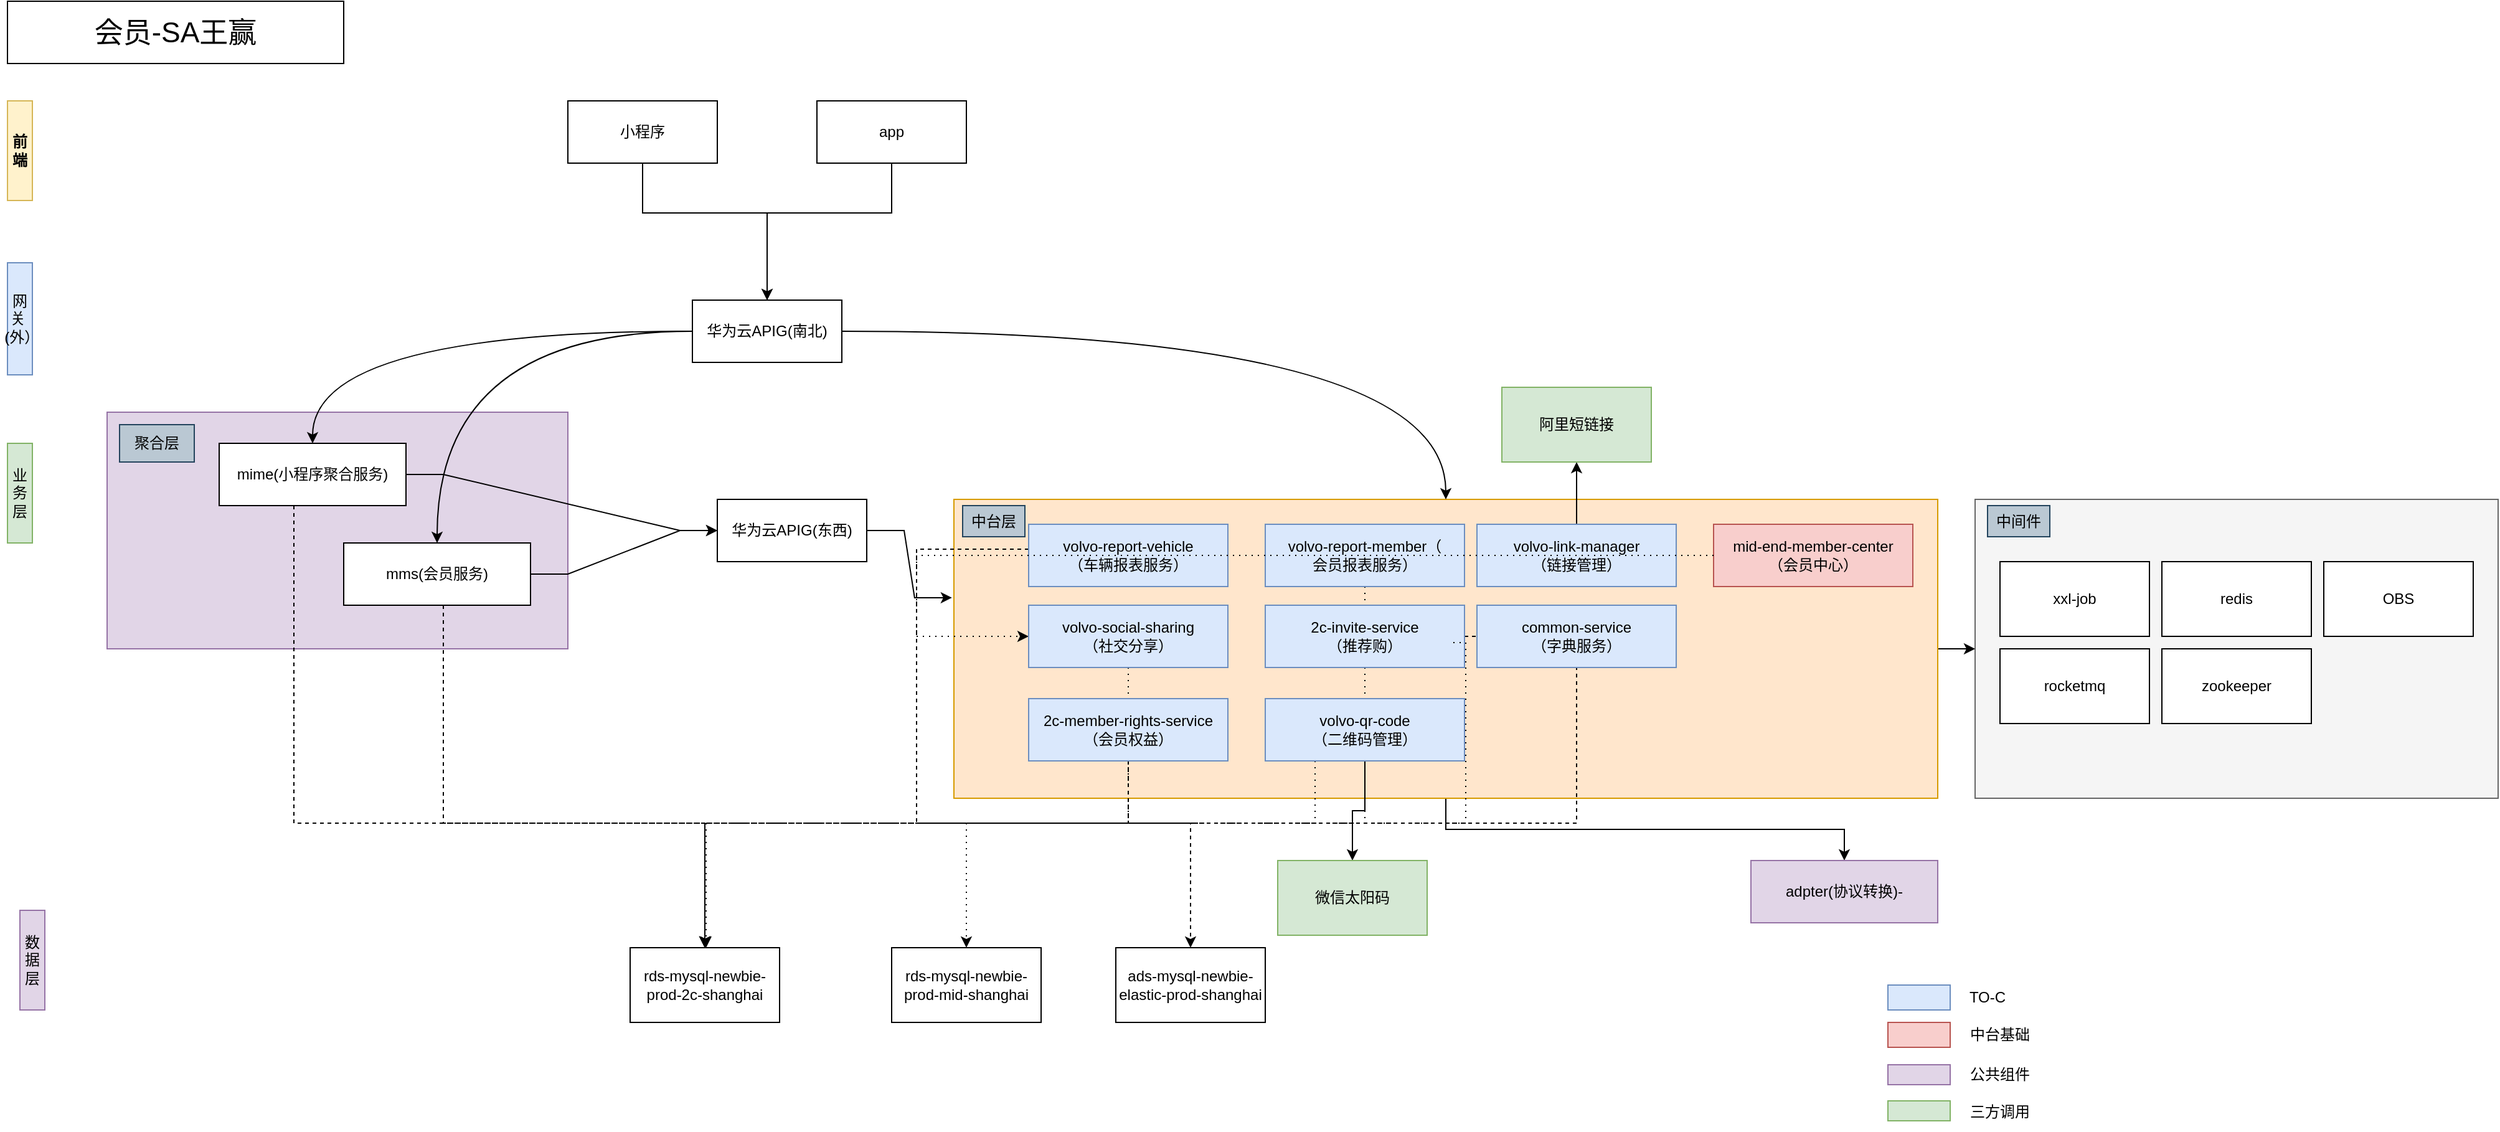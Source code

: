 <mxfile version="21.5.0" type="github">
  <diagram name="Page-1" id="7Pt5JdpYoL4AQ6x-ODm_">
    <mxGraphModel dx="1434" dy="756" grid="1" gridSize="10" guides="1" tooltips="1" connect="1" arrows="1" fold="1" page="1" pageScale="1" pageWidth="850" pageHeight="1100" math="0" shadow="0">
      <root>
        <mxCell id="0" />
        <mxCell id="1" parent="0" />
        <mxCell id="0LMr0z8qecLToZZ3_cOE-45" value="" style="rounded=0;whiteSpace=wrap;html=1;fillColor=#f5f5f5;strokeColor=#666666;fontColor=#333333;" parent="1" vertex="1">
          <mxGeometry x="1650" y="410" width="420" height="240" as="geometry" />
        </mxCell>
        <mxCell id="0LMr0z8qecLToZZ3_cOE-6" value="" style="rounded=0;whiteSpace=wrap;html=1;fillColor=#e1d5e7;strokeColor=#9673a6;" parent="1" vertex="1">
          <mxGeometry x="150" y="340" width="370" height="190" as="geometry" />
        </mxCell>
        <mxCell id="0LMr0z8qecLToZZ3_cOE-47" style="edgeStyle=orthogonalEdgeStyle;rounded=0;orthogonalLoop=1;jettySize=auto;html=1;entryX=0;entryY=0.5;entryDx=0;entryDy=0;" parent="1" source="eS861rJks0ixXEZPdbiH-6" target="0LMr0z8qecLToZZ3_cOE-45" edge="1">
          <mxGeometry relative="1" as="geometry" />
        </mxCell>
        <mxCell id="0LMr0z8qecLToZZ3_cOE-58" style="edgeStyle=orthogonalEdgeStyle;rounded=0;orthogonalLoop=1;jettySize=auto;html=1;" parent="1" source="eS861rJks0ixXEZPdbiH-6" target="0LMr0z8qecLToZZ3_cOE-32" edge="1">
          <mxGeometry relative="1" as="geometry" />
        </mxCell>
        <mxCell id="eS861rJks0ixXEZPdbiH-6" value="" style="rounded=0;whiteSpace=wrap;html=1;fillColor=#ffe6cc;strokeColor=#d79b00;" parent="1" vertex="1">
          <mxGeometry x="830" y="410" width="790" height="240" as="geometry" />
        </mxCell>
        <mxCell id="xkbz179fJwxEYXa0ZDRS-1" value="&lt;b&gt;前端&lt;/b&gt;" style="rounded=0;whiteSpace=wrap;html=1;fillColor=#fff2cc;strokeColor=#d6b656;" parent="1" vertex="1">
          <mxGeometry x="70" y="90" width="20" height="80" as="geometry" />
        </mxCell>
        <mxCell id="eS861rJks0ixXEZPdbiH-8" style="edgeStyle=orthogonalEdgeStyle;rounded=0;orthogonalLoop=1;jettySize=auto;html=1;curved=1;" parent="1" source="xkbz179fJwxEYXa0ZDRS-3" target="eS861rJks0ixXEZPdbiH-2" edge="1">
          <mxGeometry relative="1" as="geometry" />
        </mxCell>
        <mxCell id="0LMr0z8qecLToZZ3_cOE-1" style="edgeStyle=orthogonalEdgeStyle;rounded=0;orthogonalLoop=1;jettySize=auto;html=1;curved=1;" parent="1" source="xkbz179fJwxEYXa0ZDRS-3" target="eS861rJks0ixXEZPdbiH-11" edge="1">
          <mxGeometry relative="1" as="geometry" />
        </mxCell>
        <mxCell id="0LMr0z8qecLToZZ3_cOE-5" style="edgeStyle=orthogonalEdgeStyle;rounded=0;orthogonalLoop=1;jettySize=auto;html=1;curved=1;" parent="1" source="xkbz179fJwxEYXa0ZDRS-3" target="eS861rJks0ixXEZPdbiH-6" edge="1">
          <mxGeometry relative="1" as="geometry" />
        </mxCell>
        <mxCell id="xkbz179fJwxEYXa0ZDRS-3" value="华为云APIG(南北)" style="rounded=0;whiteSpace=wrap;html=1;" parent="1" vertex="1">
          <mxGeometry x="620" y="250" width="120" height="50" as="geometry" />
        </mxCell>
        <mxCell id="xkbz179fJwxEYXa0ZDRS-4" value="网&lt;br&gt;关&amp;nbsp; &amp;nbsp;(外）" style="rounded=0;whiteSpace=wrap;html=1;fillColor=#dae8fc;strokeColor=#6c8ebf;" parent="1" vertex="1">
          <mxGeometry x="70" y="220" width="20" height="90" as="geometry" />
        </mxCell>
        <mxCell id="xkbz179fJwxEYXa0ZDRS-5" value="聚合层" style="rounded=0;whiteSpace=wrap;html=1;fillColor=#bac8d3;strokeColor=#23445d;" parent="1" vertex="1">
          <mxGeometry x="160" y="350" width="60" height="30" as="geometry" />
        </mxCell>
        <mxCell id="xkbz179fJwxEYXa0ZDRS-6" value="中台层" style="rounded=0;whiteSpace=wrap;html=1;fillColor=#bac8d3;strokeColor=#23445d;" parent="1" vertex="1">
          <mxGeometry x="837" y="415" width="50" height="25" as="geometry" />
        </mxCell>
        <mxCell id="0LMr0z8qecLToZZ3_cOE-2" style="edgeStyle=entityRelationEdgeStyle;rounded=0;orthogonalLoop=1;jettySize=auto;html=1;" parent="1" source="eS861rJks0ixXEZPdbiH-2" target="eS861rJks0ixXEZPdbiH-19" edge="1">
          <mxGeometry relative="1" as="geometry" />
        </mxCell>
        <mxCell id="0LMr0z8qecLToZZ3_cOE-18" style="edgeStyle=orthogonalEdgeStyle;rounded=0;orthogonalLoop=1;jettySize=auto;html=1;dashed=1;" parent="1" source="eS861rJks0ixXEZPdbiH-2" target="eS861rJks0ixXEZPdbiH-13" edge="1">
          <mxGeometry relative="1" as="geometry">
            <Array as="points">
              <mxPoint x="300" y="670" />
              <mxPoint x="630" y="670" />
            </Array>
          </mxGeometry>
        </mxCell>
        <mxCell id="eS861rJks0ixXEZPdbiH-2" value="mime(小程序聚合服务)" style="rounded=0;whiteSpace=wrap;html=1;" parent="1" vertex="1">
          <mxGeometry x="240" y="365" width="150" height="50" as="geometry" />
        </mxCell>
        <mxCell id="eS861rJks0ixXEZPdbiH-7" style="edgeStyle=orthogonalEdgeStyle;rounded=0;orthogonalLoop=1;jettySize=auto;html=1;" parent="1" source="eS861rJks0ixXEZPdbiH-3" target="xkbz179fJwxEYXa0ZDRS-3" edge="1">
          <mxGeometry relative="1" as="geometry">
            <Array as="points">
              <mxPoint x="580" y="180" />
              <mxPoint x="680" y="180" />
            </Array>
          </mxGeometry>
        </mxCell>
        <mxCell id="eS861rJks0ixXEZPdbiH-3" value="小程序" style="rounded=0;whiteSpace=wrap;html=1;" parent="1" vertex="1">
          <mxGeometry x="520" y="90" width="120" height="50" as="geometry" />
        </mxCell>
        <mxCell id="0LMr0z8qecLToZZ3_cOE-20" style="edgeStyle=orthogonalEdgeStyle;rounded=0;orthogonalLoop=1;jettySize=auto;html=1;entryX=0.5;entryY=0;entryDx=0;entryDy=0;dashed=1;" parent="1" target="0LMr0z8qecLToZZ3_cOE-19" edge="1">
          <mxGeometry relative="1" as="geometry">
            <mxPoint x="890" y="450" as="sourcePoint" />
            <mxPoint x="1020" y="765" as="targetPoint" />
            <Array as="points">
              <mxPoint x="800" y="450" />
              <mxPoint x="800" y="670" />
              <mxPoint x="1020" y="670" />
            </Array>
          </mxGeometry>
        </mxCell>
        <mxCell id="eS861rJks0ixXEZPdbiH-4" value="volvo-report-vehicle&lt;br&gt;（车辆报表服务）" style="rounded=0;whiteSpace=wrap;html=1;fillColor=#dae8fc;strokeColor=#6c8ebf;" parent="1" vertex="1">
          <mxGeometry x="890" y="430" width="160" height="50" as="geometry" />
        </mxCell>
        <mxCell id="eS861rJks0ixXEZPdbiH-5" value="数据层" style="rounded=0;whiteSpace=wrap;html=1;fillColor=#e1d5e7;strokeColor=#9673a6;" parent="1" vertex="1">
          <mxGeometry x="80" y="740" width="20" height="80" as="geometry" />
        </mxCell>
        <mxCell id="0LMr0z8qecLToZZ3_cOE-15" style="edgeStyle=orthogonalEdgeStyle;rounded=0;orthogonalLoop=1;jettySize=auto;html=1;dashed=1;dashPattern=1 4;" parent="1" source="eS861rJks0ixXEZPdbiH-10" target="eS861rJks0ixXEZPdbiH-13" edge="1">
          <mxGeometry relative="1" as="geometry">
            <Array as="points">
              <mxPoint x="1160" y="670" />
              <mxPoint x="630" y="670" />
            </Array>
          </mxGeometry>
        </mxCell>
        <mxCell id="eS861rJks0ixXEZPdbiH-10" value="volvo-report-member（&lt;br&gt;会员报表服务）" style="rounded=0;whiteSpace=wrap;html=1;fillColor=#dae8fc;strokeColor=#6c8ebf;" parent="1" vertex="1">
          <mxGeometry x="1080" y="430" width="160" height="50" as="geometry" />
        </mxCell>
        <mxCell id="eS861rJks0ixXEZPdbiH-14" style="edgeStyle=orthogonalEdgeStyle;rounded=0;orthogonalLoop=1;jettySize=auto;html=1;dashed=1;" parent="1" source="eS861rJks0ixXEZPdbiH-11" target="eS861rJks0ixXEZPdbiH-13" edge="1">
          <mxGeometry relative="1" as="geometry">
            <Array as="points">
              <mxPoint x="420" y="670" />
              <mxPoint x="630" y="670" />
            </Array>
          </mxGeometry>
        </mxCell>
        <mxCell id="0LMr0z8qecLToZZ3_cOE-3" style="edgeStyle=entityRelationEdgeStyle;rounded=0;orthogonalLoop=1;jettySize=auto;html=1;entryX=0;entryY=0.5;entryDx=0;entryDy=0;" parent="1" source="eS861rJks0ixXEZPdbiH-11" target="eS861rJks0ixXEZPdbiH-19" edge="1">
          <mxGeometry relative="1" as="geometry" />
        </mxCell>
        <mxCell id="eS861rJks0ixXEZPdbiH-11" value="mms(会员服务)" style="rounded=0;whiteSpace=wrap;html=1;" parent="1" vertex="1">
          <mxGeometry x="340" y="445" width="150" height="50" as="geometry" />
        </mxCell>
        <mxCell id="eS861rJks0ixXEZPdbiH-13" value="rds-mysql-newbie-prod-2c-shanghai" style="rounded=0;whiteSpace=wrap;html=1;" parent="1" vertex="1">
          <mxGeometry x="570" y="770" width="120" height="60" as="geometry" />
        </mxCell>
        <mxCell id="0LMr0z8qecLToZZ3_cOE-17" style="edgeStyle=orthogonalEdgeStyle;rounded=0;orthogonalLoop=1;jettySize=auto;html=1;dashed=1;dashPattern=1 4;" parent="1" source="0LMr0z8qecLToZZ3_cOE-13" target="0LMr0z8qecLToZZ3_cOE-16" edge="1">
          <mxGeometry relative="1" as="geometry">
            <Array as="points">
              <mxPoint x="970" y="670" />
              <mxPoint x="840" y="670" />
            </Array>
          </mxGeometry>
        </mxCell>
        <mxCell id="eS861rJks0ixXEZPdbiH-16" value="mid-end-member-center&lt;br&gt;（会员中心）" style="rounded=0;whiteSpace=wrap;html=1;fillColor=#f8cecc;strokeColor=#b85450;" parent="1" vertex="1">
          <mxGeometry x="1440" y="430" width="160" height="50" as="geometry" />
        </mxCell>
        <mxCell id="0LMr0z8qecLToZZ3_cOE-4" style="edgeStyle=entityRelationEdgeStyle;rounded=0;orthogonalLoop=1;jettySize=auto;html=1;entryX=-0.002;entryY=0.329;entryDx=0;entryDy=0;entryPerimeter=0;" parent="1" source="eS861rJks0ixXEZPdbiH-19" target="eS861rJks0ixXEZPdbiH-6" edge="1">
          <mxGeometry relative="1" as="geometry" />
        </mxCell>
        <mxCell id="eS861rJks0ixXEZPdbiH-19" value="华为云APIG(东西)" style="rounded=0;whiteSpace=wrap;html=1;" parent="1" vertex="1">
          <mxGeometry x="640" y="410" width="120" height="50" as="geometry" />
        </mxCell>
        <mxCell id="0LMr0z8qecLToZZ3_cOE-7" value="业务层" style="rounded=0;whiteSpace=wrap;html=1;fillColor=#d5e8d4;strokeColor=#82b366;" parent="1" vertex="1">
          <mxGeometry x="70" y="365" width="20" height="80" as="geometry" />
        </mxCell>
        <mxCell id="0LMr0z8qecLToZZ3_cOE-25" style="edgeStyle=orthogonalEdgeStyle;rounded=0;orthogonalLoop=1;jettySize=auto;html=1;entryX=0.5;entryY=0;entryDx=0;entryDy=0;dashed=1;dashPattern=1 4;" parent="1" source="0LMr0z8qecLToZZ3_cOE-8" target="eS861rJks0ixXEZPdbiH-13" edge="1">
          <mxGeometry relative="1" as="geometry">
            <Array as="points">
              <mxPoint x="1120" y="670" />
              <mxPoint x="630" y="670" />
            </Array>
          </mxGeometry>
        </mxCell>
        <mxCell id="0LMr0z8qecLToZZ3_cOE-35" style="edgeStyle=orthogonalEdgeStyle;rounded=0;orthogonalLoop=1;jettySize=auto;html=1;" parent="1" source="0LMr0z8qecLToZZ3_cOE-8" target="0LMr0z8qecLToZZ3_cOE-34" edge="1">
          <mxGeometry relative="1" as="geometry" />
        </mxCell>
        <mxCell id="0LMr0z8qecLToZZ3_cOE-8" value="volvo-qr-code&lt;br&gt;（二维码管理）" style="rounded=0;whiteSpace=wrap;html=1;fillColor=#dae8fc;strokeColor=#6c8ebf;" parent="1" vertex="1">
          <mxGeometry x="1080" y="570" width="160" height="50" as="geometry" />
        </mxCell>
        <mxCell id="0LMr0z8qecLToZZ3_cOE-37" style="edgeStyle=orthogonalEdgeStyle;rounded=0;orthogonalLoop=1;jettySize=auto;html=1;" parent="1" source="0LMr0z8qecLToZZ3_cOE-10" target="0LMr0z8qecLToZZ3_cOE-36" edge="1">
          <mxGeometry relative="1" as="geometry" />
        </mxCell>
        <mxCell id="0LMr0z8qecLToZZ3_cOE-10" value="volvo-link-manager&lt;br&gt;（链接管理）" style="rounded=0;whiteSpace=wrap;html=1;fillColor=#dae8fc;strokeColor=#6c8ebf;" parent="1" vertex="1">
          <mxGeometry x="1250" y="430" width="160" height="50" as="geometry" />
        </mxCell>
        <mxCell id="0LMr0z8qecLToZZ3_cOE-22" style="edgeStyle=orthogonalEdgeStyle;rounded=0;orthogonalLoop=1;jettySize=auto;html=1;dashed=1;" parent="1" source="0LMr0z8qecLToZZ3_cOE-11" target="eS861rJks0ixXEZPdbiH-13" edge="1">
          <mxGeometry relative="1" as="geometry">
            <Array as="points">
              <mxPoint x="1330" y="670" />
              <mxPoint x="630" y="670" />
            </Array>
          </mxGeometry>
        </mxCell>
        <mxCell id="0LMr0z8qecLToZZ3_cOE-11" value="2c-invite-service&lt;br&gt;（推荐购）" style="rounded=0;whiteSpace=wrap;html=1;fillColor=#dae8fc;strokeColor=#6c8ebf;" parent="1" vertex="1">
          <mxGeometry x="1080" y="495" width="160" height="50" as="geometry" />
        </mxCell>
        <mxCell id="0LMr0z8qecLToZZ3_cOE-23" style="edgeStyle=orthogonalEdgeStyle;rounded=0;orthogonalLoop=1;jettySize=auto;html=1;dashed=1;" parent="1" source="0LMr0z8qecLToZZ3_cOE-12" target="eS861rJks0ixXEZPdbiH-13" edge="1">
          <mxGeometry relative="1" as="geometry">
            <Array as="points">
              <mxPoint x="970" y="670" />
              <mxPoint x="630" y="670" />
            </Array>
          </mxGeometry>
        </mxCell>
        <mxCell id="0LMr0z8qecLToZZ3_cOE-12" value="2c-member-rights-service（会员权益）" style="rounded=0;whiteSpace=wrap;html=1;fillColor=#dae8fc;strokeColor=#6c8ebf;" parent="1" vertex="1">
          <mxGeometry x="890" y="570" width="160" height="50" as="geometry" />
        </mxCell>
        <mxCell id="0LMr0z8qecLToZZ3_cOE-24" style="edgeStyle=orthogonalEdgeStyle;rounded=0;orthogonalLoop=1;jettySize=auto;html=1;dashed=1;dashPattern=1 4;" parent="1" edge="1">
          <mxGeometry relative="1" as="geometry">
            <mxPoint x="1231" y="525" as="sourcePoint" />
            <mxPoint x="631" y="770" as="targetPoint" />
            <Array as="points">
              <mxPoint x="1241" y="525" />
              <mxPoint x="1241" y="670" />
              <mxPoint x="631" y="670" />
            </Array>
          </mxGeometry>
        </mxCell>
        <mxCell id="0LMr0z8qecLToZZ3_cOE-14" value="common-service&lt;br&gt;（字典服务）" style="rounded=0;whiteSpace=wrap;html=1;fillColor=#dae8fc;strokeColor=#6c8ebf;" parent="1" vertex="1">
          <mxGeometry x="1250" y="495" width="160" height="50" as="geometry" />
        </mxCell>
        <mxCell id="0LMr0z8qecLToZZ3_cOE-16" value="rds-mysql-newbie-prod-mid-shanghai" style="rounded=0;whiteSpace=wrap;html=1;" parent="1" vertex="1">
          <mxGeometry x="780" y="770" width="120" height="60" as="geometry" />
        </mxCell>
        <mxCell id="0LMr0z8qecLToZZ3_cOE-19" value="ads-mysql-newbie-elastic-prod-shanghai" style="rounded=0;whiteSpace=wrap;html=1;" parent="1" vertex="1">
          <mxGeometry x="960" y="770" width="120" height="60" as="geometry" />
        </mxCell>
        <mxCell id="0LMr0z8qecLToZZ3_cOE-28" value="&lt;font style=&quot;font-size: 23px;&quot;&gt;会员-SA王赢&lt;/font&gt;" style="rounded=0;whiteSpace=wrap;html=1;" parent="1" vertex="1">
          <mxGeometry x="70" y="10" width="270" height="50" as="geometry" />
        </mxCell>
        <mxCell id="0LMr0z8qecLToZZ3_cOE-30" style="edgeStyle=orthogonalEdgeStyle;rounded=0;orthogonalLoop=1;jettySize=auto;html=1;entryX=0.5;entryY=0;entryDx=0;entryDy=0;" parent="1" source="0LMr0z8qecLToZZ3_cOE-29" target="xkbz179fJwxEYXa0ZDRS-3" edge="1">
          <mxGeometry relative="1" as="geometry">
            <Array as="points">
              <mxPoint x="780" y="180" />
              <mxPoint x="680" y="180" />
            </Array>
          </mxGeometry>
        </mxCell>
        <mxCell id="0LMr0z8qecLToZZ3_cOE-29" value="app" style="rounded=0;whiteSpace=wrap;html=1;" parent="1" vertex="1">
          <mxGeometry x="720" y="90" width="120" height="50" as="geometry" />
        </mxCell>
        <mxCell id="0LMr0z8qecLToZZ3_cOE-32" value="adpter(协议转换)-" style="rounded=0;whiteSpace=wrap;html=1;fillColor=#e1d5e7;strokeColor=#9673a6;" parent="1" vertex="1">
          <mxGeometry x="1470" y="700" width="150" height="50" as="geometry" />
        </mxCell>
        <mxCell id="0LMr0z8qecLToZZ3_cOE-34" value="微信太阳码" style="rounded=0;whiteSpace=wrap;html=1;fillColor=#d5e8d4;strokeColor=#82b366;" parent="1" vertex="1">
          <mxGeometry x="1090" y="700" width="120" height="60" as="geometry" />
        </mxCell>
        <mxCell id="0LMr0z8qecLToZZ3_cOE-36" value="阿里短链接" style="rounded=0;whiteSpace=wrap;html=1;fillColor=#d5e8d4;strokeColor=#82b366;" parent="1" vertex="1">
          <mxGeometry x="1270" y="320" width="120" height="60" as="geometry" />
        </mxCell>
        <mxCell id="0LMr0z8qecLToZZ3_cOE-38" value="xxl-job" style="rounded=0;whiteSpace=wrap;html=1;" parent="1" vertex="1">
          <mxGeometry x="1670" y="460" width="120" height="60" as="geometry" />
        </mxCell>
        <mxCell id="0LMr0z8qecLToZZ3_cOE-39" value="rocketmq" style="rounded=0;whiteSpace=wrap;html=1;" parent="1" vertex="1">
          <mxGeometry x="1670" y="530" width="120" height="60" as="geometry" />
        </mxCell>
        <mxCell id="0LMr0z8qecLToZZ3_cOE-40" value="zookeeper" style="rounded=0;whiteSpace=wrap;html=1;" parent="1" vertex="1">
          <mxGeometry x="1800" y="530" width="120" height="60" as="geometry" />
        </mxCell>
        <mxCell id="0LMr0z8qecLToZZ3_cOE-41" value="redis" style="rounded=0;whiteSpace=wrap;html=1;" parent="1" vertex="1">
          <mxGeometry x="1800" y="460" width="120" height="60" as="geometry" />
        </mxCell>
        <mxCell id="0LMr0z8qecLToZZ3_cOE-43" value="" style="edgeStyle=orthogonalEdgeStyle;rounded=0;orthogonalLoop=1;jettySize=auto;html=1;dashed=1;dashPattern=1 4;" parent="1" source="eS861rJks0ixXEZPdbiH-16" target="0LMr0z8qecLToZZ3_cOE-13" edge="1">
          <mxGeometry relative="1" as="geometry">
            <mxPoint x="1520" y="580" as="sourcePoint" />
            <mxPoint x="800" y="770" as="targetPoint" />
            <Array as="points">
              <mxPoint x="800" y="520" />
            </Array>
          </mxGeometry>
        </mxCell>
        <mxCell id="0LMr0z8qecLToZZ3_cOE-13" value="volvo-social-sharing&lt;br&gt;（社交分享）" style="rounded=0;whiteSpace=wrap;html=1;fillColor=#dae8fc;strokeColor=#6c8ebf;" parent="1" vertex="1">
          <mxGeometry x="890" y="495" width="160" height="50" as="geometry" />
        </mxCell>
        <mxCell id="0LMr0z8qecLToZZ3_cOE-46" value="中间件" style="rounded=0;whiteSpace=wrap;html=1;fillColor=#bac8d3;strokeColor=#23445d;" parent="1" vertex="1">
          <mxGeometry x="1660" y="415" width="50" height="25" as="geometry" />
        </mxCell>
        <mxCell id="0LMr0z8qecLToZZ3_cOE-48" value="" style="rounded=0;whiteSpace=wrap;html=1;fillColor=#dae8fc;strokeColor=#6c8ebf;" parent="1" vertex="1">
          <mxGeometry x="1580" y="800" width="50" height="20" as="geometry" />
        </mxCell>
        <mxCell id="0LMr0z8qecLToZZ3_cOE-50" value="" style="rounded=0;whiteSpace=wrap;html=1;fillColor=#f8cecc;strokeColor=#b85450;" parent="1" vertex="1">
          <mxGeometry x="1580" y="830" width="50" height="20" as="geometry" />
        </mxCell>
        <mxCell id="0LMr0z8qecLToZZ3_cOE-51" value="TO-C" style="text;html=1;strokeColor=none;fillColor=none;align=center;verticalAlign=middle;whiteSpace=wrap;rounded=0;" parent="1" vertex="1">
          <mxGeometry x="1630" y="795" width="60" height="30" as="geometry" />
        </mxCell>
        <mxCell id="0LMr0z8qecLToZZ3_cOE-52" value="中台基础" style="text;html=1;strokeColor=none;fillColor=none;align=center;verticalAlign=middle;whiteSpace=wrap;rounded=0;" parent="1" vertex="1">
          <mxGeometry x="1640" y="825" width="60" height="30" as="geometry" />
        </mxCell>
        <mxCell id="0LMr0z8qecLToZZ3_cOE-53" value="" style="rounded=0;whiteSpace=wrap;html=1;fillColor=#e1d5e7;strokeColor=#9673a6;" parent="1" vertex="1">
          <mxGeometry x="1580" y="864" width="50" height="16" as="geometry" />
        </mxCell>
        <mxCell id="0LMr0z8qecLToZZ3_cOE-54" value="公共组件" style="text;html=1;strokeColor=none;fillColor=none;align=center;verticalAlign=middle;whiteSpace=wrap;rounded=0;" parent="1" vertex="1">
          <mxGeometry x="1640" y="857" width="60" height="30" as="geometry" />
        </mxCell>
        <mxCell id="0LMr0z8qecLToZZ3_cOE-55" value="" style="rounded=0;whiteSpace=wrap;html=1;fillColor=#d5e8d4;strokeColor=#82b366;" parent="1" vertex="1">
          <mxGeometry x="1580" y="893" width="50" height="16" as="geometry" />
        </mxCell>
        <mxCell id="0LMr0z8qecLToZZ3_cOE-56" value="三方调用" style="text;html=1;strokeColor=none;fillColor=none;align=center;verticalAlign=middle;whiteSpace=wrap;rounded=0;" parent="1" vertex="1">
          <mxGeometry x="1640" y="887" width="60" height="30" as="geometry" />
        </mxCell>
        <mxCell id="0LMr0z8qecLToZZ3_cOE-57" value="OBS" style="rounded=0;whiteSpace=wrap;html=1;" parent="1" vertex="1">
          <mxGeometry x="1930" y="460" width="120" height="60" as="geometry" />
        </mxCell>
      </root>
    </mxGraphModel>
  </diagram>
</mxfile>
